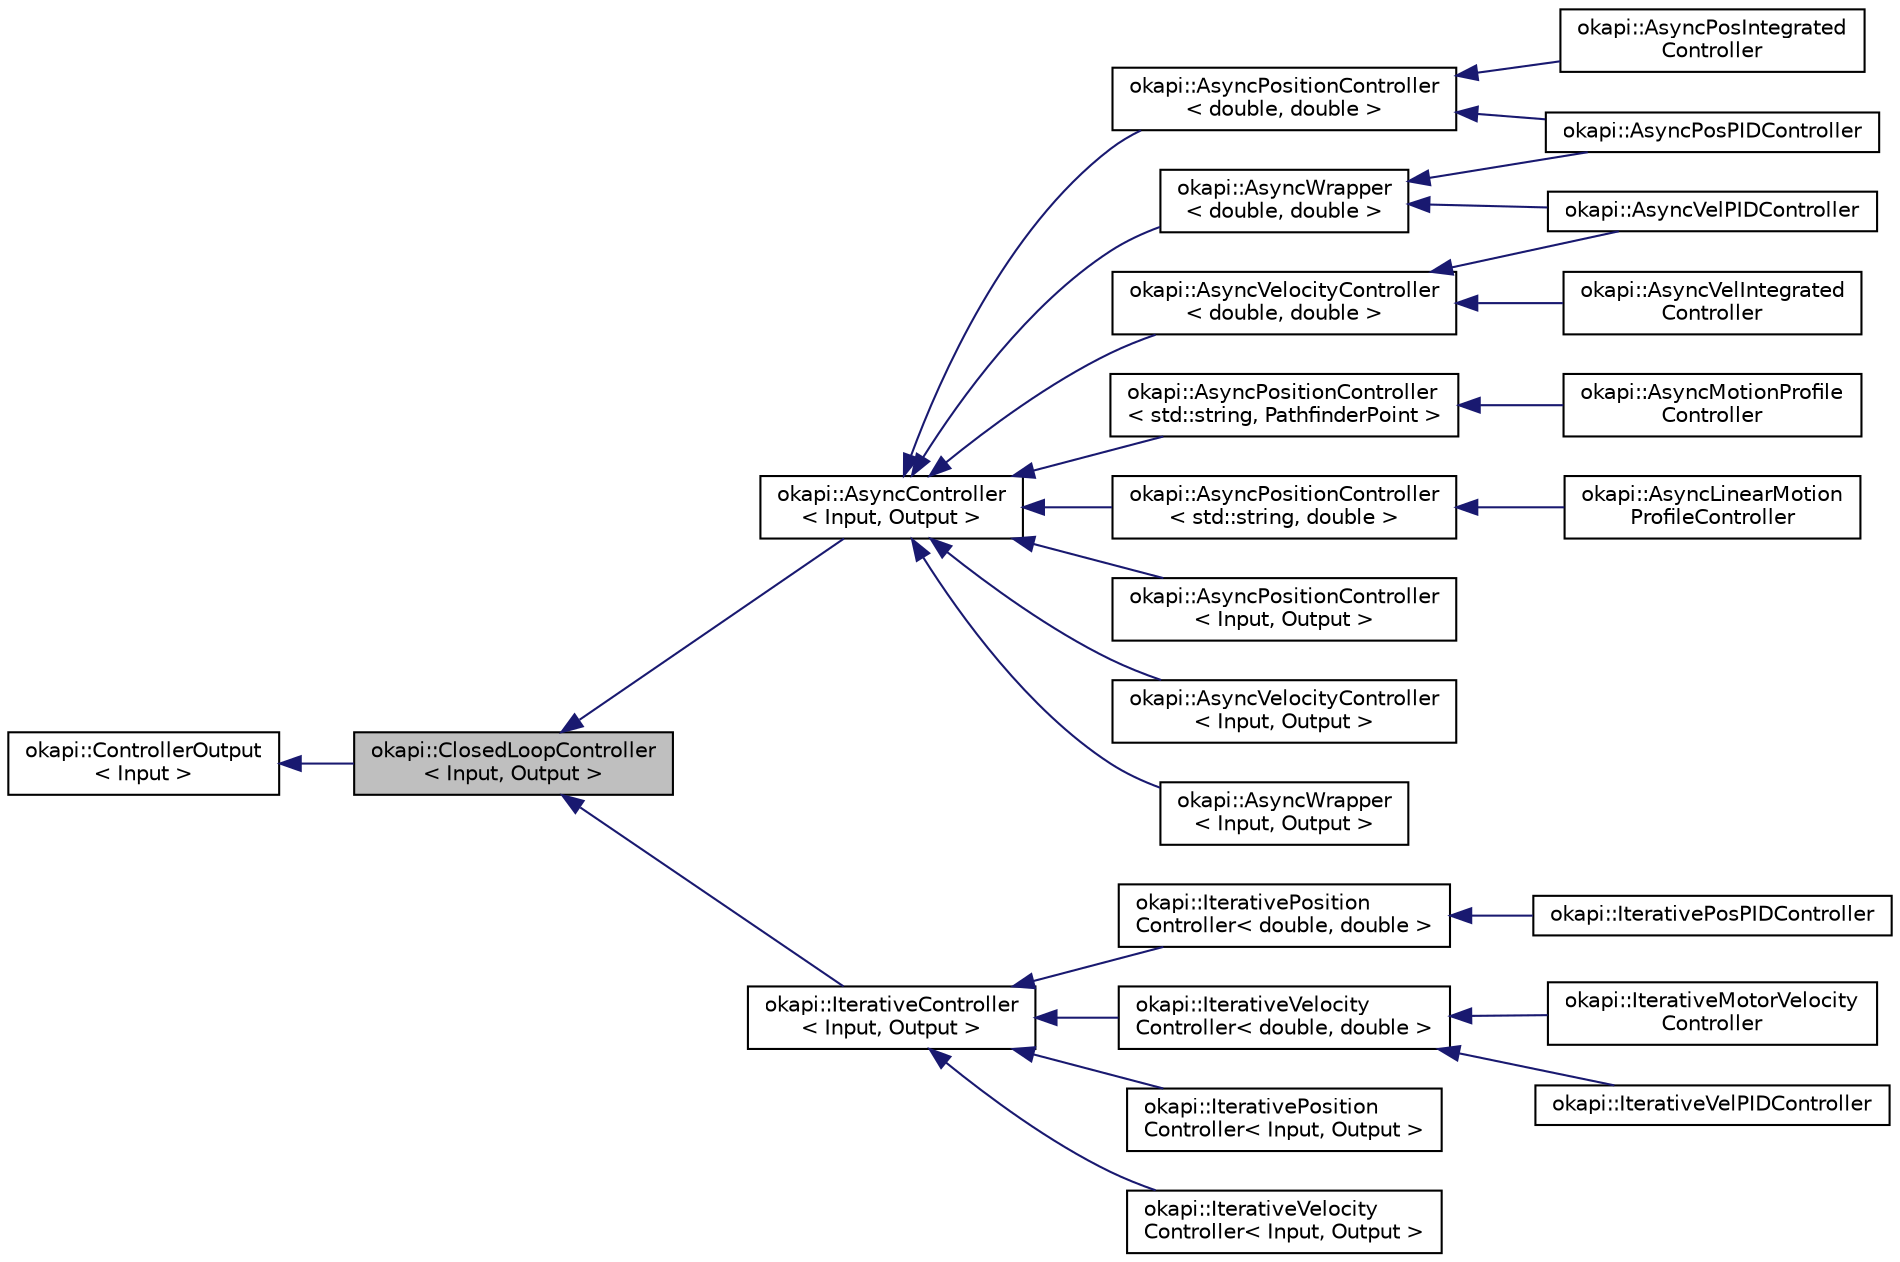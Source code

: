 digraph "okapi::ClosedLoopController&lt; Input, Output &gt;"
{
 // LATEX_PDF_SIZE
  edge [fontname="Helvetica",fontsize="10",labelfontname="Helvetica",labelfontsize="10"];
  node [fontname="Helvetica",fontsize="10",shape=record];
  rankdir="LR";
  Node1 [label="okapi::ClosedLoopController\l\< Input, Output \>",height=0.2,width=0.4,color="black", fillcolor="grey75", style="filled", fontcolor="black",tooltip=" "];
  Node2 -> Node1 [dir="back",color="midnightblue",fontsize="10",style="solid",fontname="Helvetica"];
  Node2 [label="okapi::ControllerOutput\l\< Input \>",height=0.2,width=0.4,color="black", fillcolor="white", style="filled",URL="$classokapi_1_1ControllerOutput.html",tooltip=" "];
  Node1 -> Node3 [dir="back",color="midnightblue",fontsize="10",style="solid",fontname="Helvetica"];
  Node3 [label="okapi::AsyncController\l\< Input, Output \>",height=0.2,width=0.4,color="black", fillcolor="white", style="filled",URL="$classokapi_1_1AsyncController.html",tooltip=" "];
  Node3 -> Node4 [dir="back",color="midnightblue",fontsize="10",style="solid",fontname="Helvetica"];
  Node4 [label="okapi::AsyncPositionController\l\< double, double \>",height=0.2,width=0.4,color="black", fillcolor="white", style="filled",URL="$classokapi_1_1AsyncPositionController.html",tooltip=" "];
  Node4 -> Node5 [dir="back",color="midnightblue",fontsize="10",style="solid",fontname="Helvetica"];
  Node5 [label="okapi::AsyncPosIntegrated\lController",height=0.2,width=0.4,color="black", fillcolor="white", style="filled",URL="$classokapi_1_1AsyncPosIntegratedController.html",tooltip=" "];
  Node4 -> Node6 [dir="back",color="midnightblue",fontsize="10",style="solid",fontname="Helvetica"];
  Node6 [label="okapi::AsyncPosPIDController",height=0.2,width=0.4,color="black", fillcolor="white", style="filled",URL="$classokapi_1_1AsyncPosPIDController.html",tooltip=" "];
  Node3 -> Node7 [dir="back",color="midnightblue",fontsize="10",style="solid",fontname="Helvetica"];
  Node7 [label="okapi::AsyncPositionController\l\< std::string, PathfinderPoint \>",height=0.2,width=0.4,color="black", fillcolor="white", style="filled",URL="$classokapi_1_1AsyncPositionController.html",tooltip=" "];
  Node7 -> Node8 [dir="back",color="midnightblue",fontsize="10",style="solid",fontname="Helvetica"];
  Node8 [label="okapi::AsyncMotionProfile\lController",height=0.2,width=0.4,color="black", fillcolor="white", style="filled",URL="$classokapi_1_1AsyncMotionProfileController.html",tooltip=" "];
  Node3 -> Node9 [dir="back",color="midnightblue",fontsize="10",style="solid",fontname="Helvetica"];
  Node9 [label="okapi::AsyncPositionController\l\< std::string, double \>",height=0.2,width=0.4,color="black", fillcolor="white", style="filled",URL="$classokapi_1_1AsyncPositionController.html",tooltip=" "];
  Node9 -> Node10 [dir="back",color="midnightblue",fontsize="10",style="solid",fontname="Helvetica"];
  Node10 [label="okapi::AsyncLinearMotion\lProfileController",height=0.2,width=0.4,color="black", fillcolor="white", style="filled",URL="$classokapi_1_1AsyncLinearMotionProfileController.html",tooltip=" "];
  Node3 -> Node11 [dir="back",color="midnightblue",fontsize="10",style="solid",fontname="Helvetica"];
  Node11 [label="okapi::AsyncVelocityController\l\< double, double \>",height=0.2,width=0.4,color="black", fillcolor="white", style="filled",URL="$classokapi_1_1AsyncVelocityController.html",tooltip=" "];
  Node11 -> Node12 [dir="back",color="midnightblue",fontsize="10",style="solid",fontname="Helvetica"];
  Node12 [label="okapi::AsyncVelIntegrated\lController",height=0.2,width=0.4,color="black", fillcolor="white", style="filled",URL="$classokapi_1_1AsyncVelIntegratedController.html",tooltip=" "];
  Node11 -> Node13 [dir="back",color="midnightblue",fontsize="10",style="solid",fontname="Helvetica"];
  Node13 [label="okapi::AsyncVelPIDController",height=0.2,width=0.4,color="black", fillcolor="white", style="filled",URL="$classokapi_1_1AsyncVelPIDController.html",tooltip=" "];
  Node3 -> Node14 [dir="back",color="midnightblue",fontsize="10",style="solid",fontname="Helvetica"];
  Node14 [label="okapi::AsyncWrapper\l\< double, double \>",height=0.2,width=0.4,color="black", fillcolor="white", style="filled",URL="$classokapi_1_1AsyncWrapper.html",tooltip=" "];
  Node14 -> Node6 [dir="back",color="midnightblue",fontsize="10",style="solid",fontname="Helvetica"];
  Node14 -> Node13 [dir="back",color="midnightblue",fontsize="10",style="solid",fontname="Helvetica"];
  Node3 -> Node15 [dir="back",color="midnightblue",fontsize="10",style="solid",fontname="Helvetica"];
  Node15 [label="okapi::AsyncPositionController\l\< Input, Output \>",height=0.2,width=0.4,color="black", fillcolor="white", style="filled",URL="$classokapi_1_1AsyncPositionController.html",tooltip=" "];
  Node3 -> Node16 [dir="back",color="midnightblue",fontsize="10",style="solid",fontname="Helvetica"];
  Node16 [label="okapi::AsyncVelocityController\l\< Input, Output \>",height=0.2,width=0.4,color="black", fillcolor="white", style="filled",URL="$classokapi_1_1AsyncVelocityController.html",tooltip=" "];
  Node3 -> Node17 [dir="back",color="midnightblue",fontsize="10",style="solid",fontname="Helvetica"];
  Node17 [label="okapi::AsyncWrapper\l\< Input, Output \>",height=0.2,width=0.4,color="black", fillcolor="white", style="filled",URL="$classokapi_1_1AsyncWrapper.html",tooltip=" "];
  Node1 -> Node18 [dir="back",color="midnightblue",fontsize="10",style="solid",fontname="Helvetica"];
  Node18 [label="okapi::IterativeController\l\< Input, Output \>",height=0.2,width=0.4,color="black", fillcolor="white", style="filled",URL="$classokapi_1_1IterativeController.html",tooltip=" "];
  Node18 -> Node19 [dir="back",color="midnightblue",fontsize="10",style="solid",fontname="Helvetica"];
  Node19 [label="okapi::IterativePosition\lController\< double, double \>",height=0.2,width=0.4,color="black", fillcolor="white", style="filled",URL="$classokapi_1_1IterativePositionController.html",tooltip=" "];
  Node19 -> Node20 [dir="back",color="midnightblue",fontsize="10",style="solid",fontname="Helvetica"];
  Node20 [label="okapi::IterativePosPIDController",height=0.2,width=0.4,color="black", fillcolor="white", style="filled",URL="$classokapi_1_1IterativePosPIDController.html",tooltip=" "];
  Node18 -> Node21 [dir="back",color="midnightblue",fontsize="10",style="solid",fontname="Helvetica"];
  Node21 [label="okapi::IterativeVelocity\lController\< double, double \>",height=0.2,width=0.4,color="black", fillcolor="white", style="filled",URL="$classokapi_1_1IterativeVelocityController.html",tooltip=" "];
  Node21 -> Node22 [dir="back",color="midnightblue",fontsize="10",style="solid",fontname="Helvetica"];
  Node22 [label="okapi::IterativeMotorVelocity\lController",height=0.2,width=0.4,color="black", fillcolor="white", style="filled",URL="$classokapi_1_1IterativeMotorVelocityController.html",tooltip=" "];
  Node21 -> Node23 [dir="back",color="midnightblue",fontsize="10",style="solid",fontname="Helvetica"];
  Node23 [label="okapi::IterativeVelPIDController",height=0.2,width=0.4,color="black", fillcolor="white", style="filled",URL="$classokapi_1_1IterativeVelPIDController.html",tooltip=" "];
  Node18 -> Node24 [dir="back",color="midnightblue",fontsize="10",style="solid",fontname="Helvetica"];
  Node24 [label="okapi::IterativePosition\lController\< Input, Output \>",height=0.2,width=0.4,color="black", fillcolor="white", style="filled",URL="$classokapi_1_1IterativePositionController.html",tooltip=" "];
  Node18 -> Node25 [dir="back",color="midnightblue",fontsize="10",style="solid",fontname="Helvetica"];
  Node25 [label="okapi::IterativeVelocity\lController\< Input, Output \>",height=0.2,width=0.4,color="black", fillcolor="white", style="filled",URL="$classokapi_1_1IterativeVelocityController.html",tooltip=" "];
}
